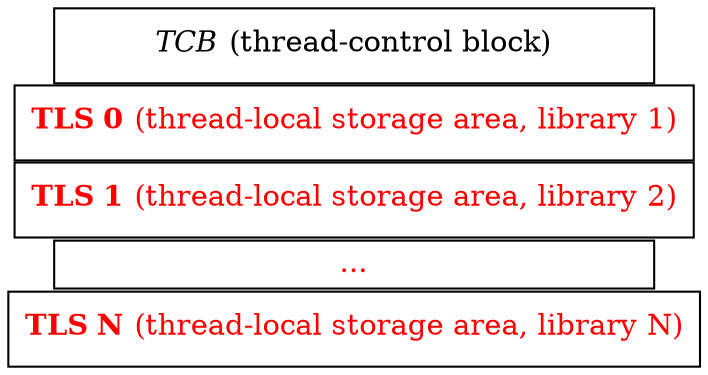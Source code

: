 strict graph {
	nodesep=0;
	rankdir=LR;
	node [shape=box];
	node [width=4];

	tlsn [label=<<b>TLS N</b> (thread-local storage area, library N)>, fontcolor=red];
	tls [label="...", fontcolor=red, height=0.25];
	tls2 [label=<<b>TLS 1</b> (thread-local storage area, library 2)>, fontcolor=red];
	tls1 [label=<<b>TLS 0</b> (thread-local storage area, library 1)>, fontcolor=red];
	tcb [label=<<i>TCB</i> (thread-control block)>];
}
